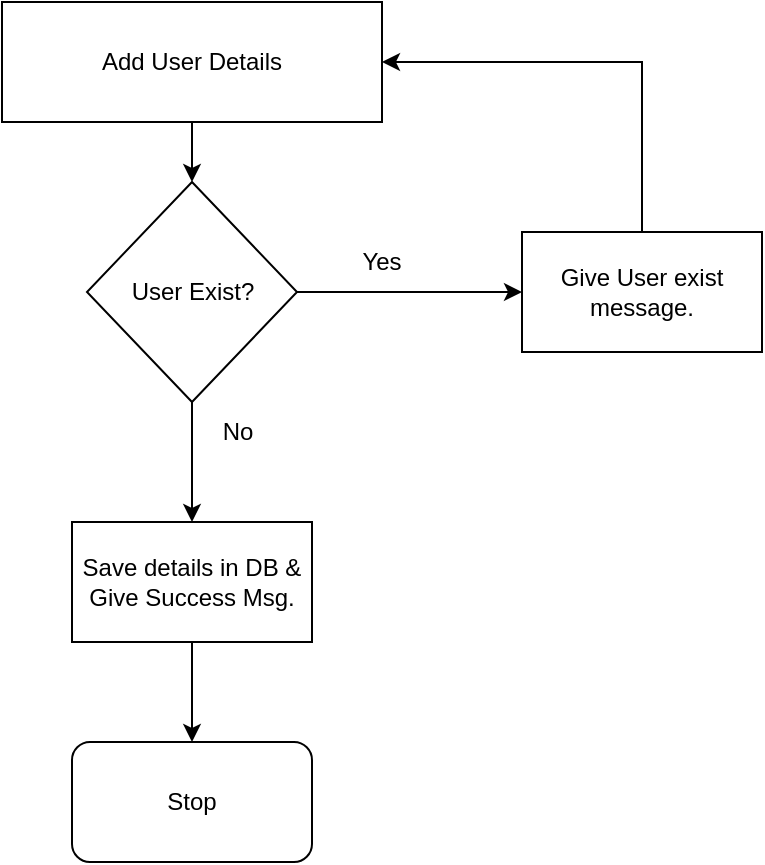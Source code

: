 <mxfile version="16.2.4" type="github"><diagram id="r_b0F4z-2RU2H7FEycOH" name="Page-1"><mxGraphModel dx="1038" dy="539" grid="1" gridSize="10" guides="1" tooltips="1" connect="1" arrows="1" fold="1" page="1" pageScale="1" pageWidth="850" pageHeight="1100" math="0" shadow="0"><root><mxCell id="0"/><mxCell id="1" parent="0"/><mxCell id="3eSwRP5gra2Q7R0284Vw-1" value="Add User Details" style="rounded=0;whiteSpace=wrap;html=1;" vertex="1" parent="1"><mxGeometry x="340" y="100" width="190" height="60" as="geometry"/></mxCell><mxCell id="3eSwRP5gra2Q7R0284Vw-2" value="User Exist?" style="rhombus;whiteSpace=wrap;html=1;" vertex="1" parent="1"><mxGeometry x="382.5" y="190" width="105" height="110" as="geometry"/></mxCell><mxCell id="3eSwRP5gra2Q7R0284Vw-4" value="" style="endArrow=classic;html=1;rounded=0;exitX=0.5;exitY=1;exitDx=0;exitDy=0;entryX=0.5;entryY=0;entryDx=0;entryDy=0;" edge="1" parent="1" source="3eSwRP5gra2Q7R0284Vw-1" target="3eSwRP5gra2Q7R0284Vw-2"><mxGeometry width="50" height="50" relative="1" as="geometry"><mxPoint x="390" y="380" as="sourcePoint"/><mxPoint x="440" y="330" as="targetPoint"/></mxGeometry></mxCell><mxCell id="3eSwRP5gra2Q7R0284Vw-5" value="Save details in DB &amp;amp; Give Success Msg." style="rounded=0;whiteSpace=wrap;html=1;" vertex="1" parent="1"><mxGeometry x="375" y="360" width="120" height="60" as="geometry"/></mxCell><mxCell id="3eSwRP5gra2Q7R0284Vw-6" value="Give User exist message." style="rounded=0;whiteSpace=wrap;html=1;" vertex="1" parent="1"><mxGeometry x="600" y="215" width="120" height="60" as="geometry"/></mxCell><mxCell id="3eSwRP5gra2Q7R0284Vw-8" value="" style="endArrow=classic;html=1;rounded=0;exitX=1;exitY=0.5;exitDx=0;exitDy=0;entryX=0;entryY=0.5;entryDx=0;entryDy=0;" edge="1" parent="1" source="3eSwRP5gra2Q7R0284Vw-2" target="3eSwRP5gra2Q7R0284Vw-6"><mxGeometry width="50" height="50" relative="1" as="geometry"><mxPoint x="445" y="170" as="sourcePoint"/><mxPoint x="445" y="220" as="targetPoint"/></mxGeometry></mxCell><mxCell id="3eSwRP5gra2Q7R0284Vw-9" value="" style="endArrow=classic;html=1;rounded=0;exitX=0.5;exitY=1;exitDx=0;exitDy=0;entryX=0.5;entryY=0;entryDx=0;entryDy=0;" edge="1" parent="1" source="3eSwRP5gra2Q7R0284Vw-2" target="3eSwRP5gra2Q7R0284Vw-5"><mxGeometry width="50" height="50" relative="1" as="geometry"><mxPoint x="455" y="180" as="sourcePoint"/><mxPoint x="455" y="230" as="targetPoint"/></mxGeometry></mxCell><mxCell id="3eSwRP5gra2Q7R0284Vw-10" value="Yes" style="text;html=1;strokeColor=none;fillColor=none;align=center;verticalAlign=middle;whiteSpace=wrap;rounded=0;" vertex="1" parent="1"><mxGeometry x="500" y="215" width="60" height="30" as="geometry"/></mxCell><mxCell id="3eSwRP5gra2Q7R0284Vw-11" value="No" style="text;html=1;strokeColor=none;fillColor=none;align=center;verticalAlign=middle;whiteSpace=wrap;rounded=0;" vertex="1" parent="1"><mxGeometry x="427.5" y="300" width="60" height="30" as="geometry"/></mxCell><mxCell id="3eSwRP5gra2Q7R0284Vw-12" value="" style="endArrow=classic;html=1;rounded=0;entryX=1;entryY=0.5;entryDx=0;entryDy=0;exitX=0.5;exitY=0;exitDx=0;exitDy=0;" edge="1" parent="1" source="3eSwRP5gra2Q7R0284Vw-6" target="3eSwRP5gra2Q7R0284Vw-1"><mxGeometry width="50" height="50" relative="1" as="geometry"><mxPoint x="390" y="370" as="sourcePoint"/><mxPoint x="440" y="320" as="targetPoint"/><Array as="points"><mxPoint x="660" y="130"/></Array></mxGeometry></mxCell><mxCell id="3eSwRP5gra2Q7R0284Vw-13" value="Stop" style="rounded=1;whiteSpace=wrap;html=1;" vertex="1" parent="1"><mxGeometry x="375" y="470" width="120" height="60" as="geometry"/></mxCell><mxCell id="3eSwRP5gra2Q7R0284Vw-14" value="" style="endArrow=classic;html=1;rounded=0;exitX=0.5;exitY=1;exitDx=0;exitDy=0;entryX=0.5;entryY=0;entryDx=0;entryDy=0;" edge="1" parent="1" source="3eSwRP5gra2Q7R0284Vw-5" target="3eSwRP5gra2Q7R0284Vw-13"><mxGeometry width="50" height="50" relative="1" as="geometry"><mxPoint x="445" y="310" as="sourcePoint"/><mxPoint x="445" y="370" as="targetPoint"/></mxGeometry></mxCell></root></mxGraphModel></diagram></mxfile>